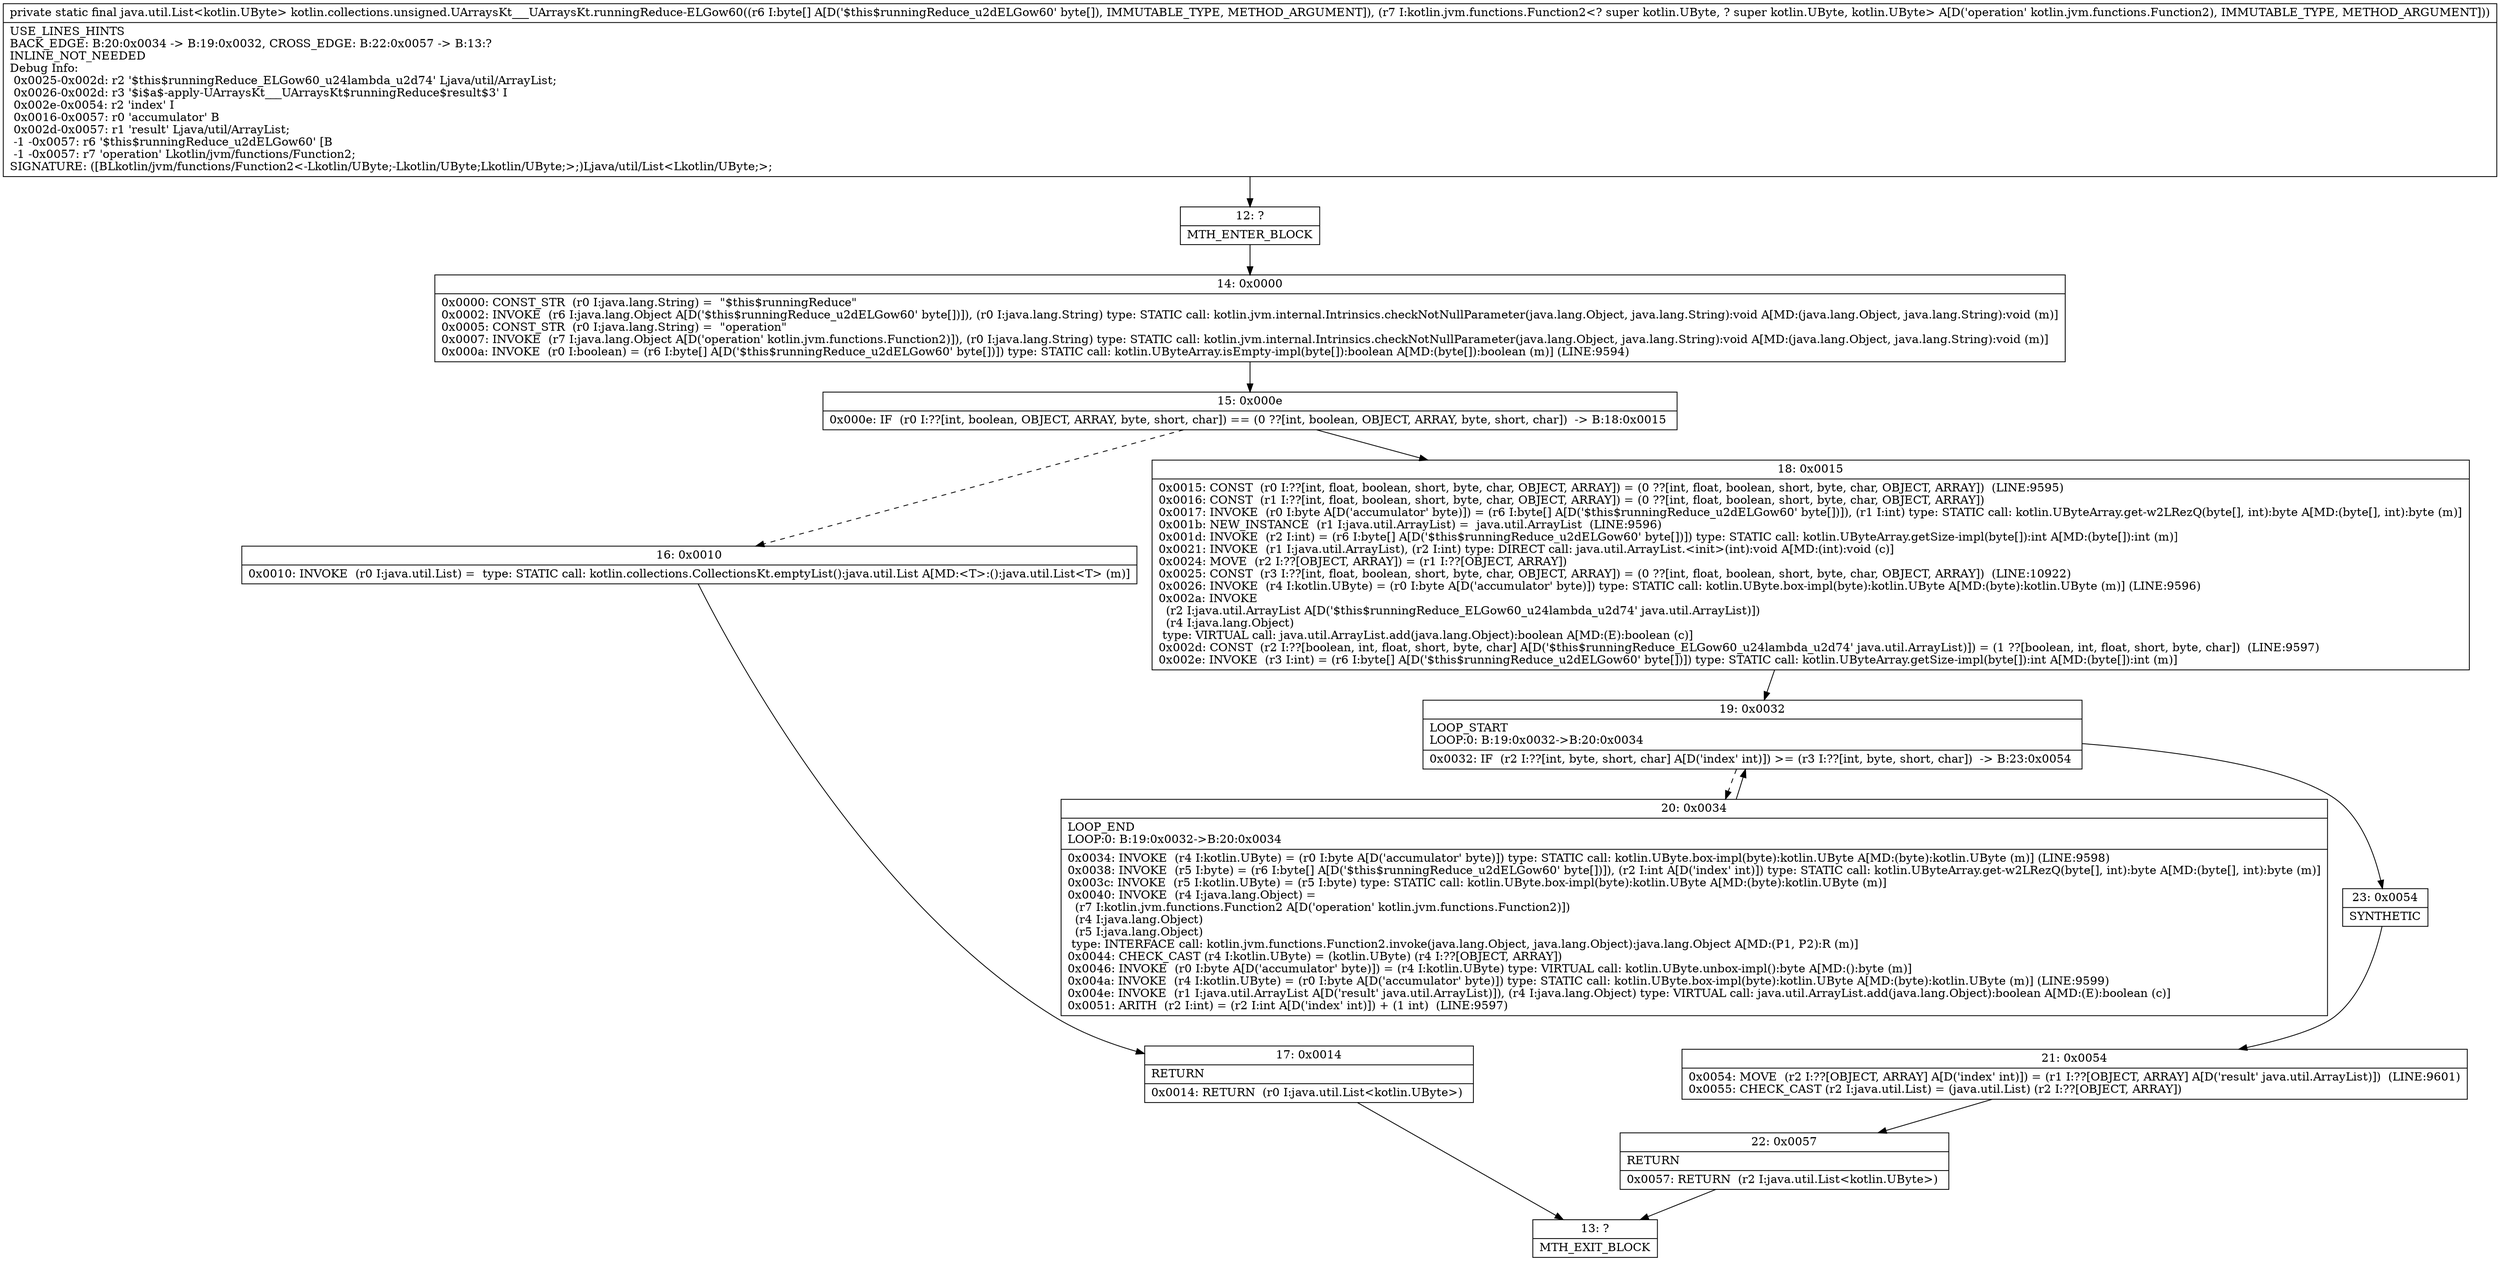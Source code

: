digraph "CFG forkotlin.collections.unsigned.UArraysKt___UArraysKt.runningReduce\-ELGow60([BLkotlin\/jvm\/functions\/Function2;)Ljava\/util\/List;" {
Node_12 [shape=record,label="{12\:\ ?|MTH_ENTER_BLOCK\l}"];
Node_14 [shape=record,label="{14\:\ 0x0000|0x0000: CONST_STR  (r0 I:java.lang.String) =  \"$this$runningReduce\" \l0x0002: INVOKE  (r6 I:java.lang.Object A[D('$this$runningReduce_u2dELGow60' byte[])]), (r0 I:java.lang.String) type: STATIC call: kotlin.jvm.internal.Intrinsics.checkNotNullParameter(java.lang.Object, java.lang.String):void A[MD:(java.lang.Object, java.lang.String):void (m)]\l0x0005: CONST_STR  (r0 I:java.lang.String) =  \"operation\" \l0x0007: INVOKE  (r7 I:java.lang.Object A[D('operation' kotlin.jvm.functions.Function2)]), (r0 I:java.lang.String) type: STATIC call: kotlin.jvm.internal.Intrinsics.checkNotNullParameter(java.lang.Object, java.lang.String):void A[MD:(java.lang.Object, java.lang.String):void (m)]\l0x000a: INVOKE  (r0 I:boolean) = (r6 I:byte[] A[D('$this$runningReduce_u2dELGow60' byte[])]) type: STATIC call: kotlin.UByteArray.isEmpty\-impl(byte[]):boolean A[MD:(byte[]):boolean (m)] (LINE:9594)\l}"];
Node_15 [shape=record,label="{15\:\ 0x000e|0x000e: IF  (r0 I:??[int, boolean, OBJECT, ARRAY, byte, short, char]) == (0 ??[int, boolean, OBJECT, ARRAY, byte, short, char])  \-\> B:18:0x0015 \l}"];
Node_16 [shape=record,label="{16\:\ 0x0010|0x0010: INVOKE  (r0 I:java.util.List) =  type: STATIC call: kotlin.collections.CollectionsKt.emptyList():java.util.List A[MD:\<T\>:():java.util.List\<T\> (m)]\l}"];
Node_17 [shape=record,label="{17\:\ 0x0014|RETURN\l|0x0014: RETURN  (r0 I:java.util.List\<kotlin.UByte\>) \l}"];
Node_13 [shape=record,label="{13\:\ ?|MTH_EXIT_BLOCK\l}"];
Node_18 [shape=record,label="{18\:\ 0x0015|0x0015: CONST  (r0 I:??[int, float, boolean, short, byte, char, OBJECT, ARRAY]) = (0 ??[int, float, boolean, short, byte, char, OBJECT, ARRAY])  (LINE:9595)\l0x0016: CONST  (r1 I:??[int, float, boolean, short, byte, char, OBJECT, ARRAY]) = (0 ??[int, float, boolean, short, byte, char, OBJECT, ARRAY]) \l0x0017: INVOKE  (r0 I:byte A[D('accumulator' byte)]) = (r6 I:byte[] A[D('$this$runningReduce_u2dELGow60' byte[])]), (r1 I:int) type: STATIC call: kotlin.UByteArray.get\-w2LRezQ(byte[], int):byte A[MD:(byte[], int):byte (m)]\l0x001b: NEW_INSTANCE  (r1 I:java.util.ArrayList) =  java.util.ArrayList  (LINE:9596)\l0x001d: INVOKE  (r2 I:int) = (r6 I:byte[] A[D('$this$runningReduce_u2dELGow60' byte[])]) type: STATIC call: kotlin.UByteArray.getSize\-impl(byte[]):int A[MD:(byte[]):int (m)]\l0x0021: INVOKE  (r1 I:java.util.ArrayList), (r2 I:int) type: DIRECT call: java.util.ArrayList.\<init\>(int):void A[MD:(int):void (c)]\l0x0024: MOVE  (r2 I:??[OBJECT, ARRAY]) = (r1 I:??[OBJECT, ARRAY]) \l0x0025: CONST  (r3 I:??[int, float, boolean, short, byte, char, OBJECT, ARRAY]) = (0 ??[int, float, boolean, short, byte, char, OBJECT, ARRAY])  (LINE:10922)\l0x0026: INVOKE  (r4 I:kotlin.UByte) = (r0 I:byte A[D('accumulator' byte)]) type: STATIC call: kotlin.UByte.box\-impl(byte):kotlin.UByte A[MD:(byte):kotlin.UByte (m)] (LINE:9596)\l0x002a: INVOKE  \l  (r2 I:java.util.ArrayList A[D('$this$runningReduce_ELGow60_u24lambda_u2d74' java.util.ArrayList)])\l  (r4 I:java.lang.Object)\l type: VIRTUAL call: java.util.ArrayList.add(java.lang.Object):boolean A[MD:(E):boolean (c)]\l0x002d: CONST  (r2 I:??[boolean, int, float, short, byte, char] A[D('$this$runningReduce_ELGow60_u24lambda_u2d74' java.util.ArrayList)]) = (1 ??[boolean, int, float, short, byte, char])  (LINE:9597)\l0x002e: INVOKE  (r3 I:int) = (r6 I:byte[] A[D('$this$runningReduce_u2dELGow60' byte[])]) type: STATIC call: kotlin.UByteArray.getSize\-impl(byte[]):int A[MD:(byte[]):int (m)]\l}"];
Node_19 [shape=record,label="{19\:\ 0x0032|LOOP_START\lLOOP:0: B:19:0x0032\-\>B:20:0x0034\l|0x0032: IF  (r2 I:??[int, byte, short, char] A[D('index' int)]) \>= (r3 I:??[int, byte, short, char])  \-\> B:23:0x0054 \l}"];
Node_20 [shape=record,label="{20\:\ 0x0034|LOOP_END\lLOOP:0: B:19:0x0032\-\>B:20:0x0034\l|0x0034: INVOKE  (r4 I:kotlin.UByte) = (r0 I:byte A[D('accumulator' byte)]) type: STATIC call: kotlin.UByte.box\-impl(byte):kotlin.UByte A[MD:(byte):kotlin.UByte (m)] (LINE:9598)\l0x0038: INVOKE  (r5 I:byte) = (r6 I:byte[] A[D('$this$runningReduce_u2dELGow60' byte[])]), (r2 I:int A[D('index' int)]) type: STATIC call: kotlin.UByteArray.get\-w2LRezQ(byte[], int):byte A[MD:(byte[], int):byte (m)]\l0x003c: INVOKE  (r5 I:kotlin.UByte) = (r5 I:byte) type: STATIC call: kotlin.UByte.box\-impl(byte):kotlin.UByte A[MD:(byte):kotlin.UByte (m)]\l0x0040: INVOKE  (r4 I:java.lang.Object) = \l  (r7 I:kotlin.jvm.functions.Function2 A[D('operation' kotlin.jvm.functions.Function2)])\l  (r4 I:java.lang.Object)\l  (r5 I:java.lang.Object)\l type: INTERFACE call: kotlin.jvm.functions.Function2.invoke(java.lang.Object, java.lang.Object):java.lang.Object A[MD:(P1, P2):R (m)]\l0x0044: CHECK_CAST (r4 I:kotlin.UByte) = (kotlin.UByte) (r4 I:??[OBJECT, ARRAY]) \l0x0046: INVOKE  (r0 I:byte A[D('accumulator' byte)]) = (r4 I:kotlin.UByte) type: VIRTUAL call: kotlin.UByte.unbox\-impl():byte A[MD:():byte (m)]\l0x004a: INVOKE  (r4 I:kotlin.UByte) = (r0 I:byte A[D('accumulator' byte)]) type: STATIC call: kotlin.UByte.box\-impl(byte):kotlin.UByte A[MD:(byte):kotlin.UByte (m)] (LINE:9599)\l0x004e: INVOKE  (r1 I:java.util.ArrayList A[D('result' java.util.ArrayList)]), (r4 I:java.lang.Object) type: VIRTUAL call: java.util.ArrayList.add(java.lang.Object):boolean A[MD:(E):boolean (c)]\l0x0051: ARITH  (r2 I:int) = (r2 I:int A[D('index' int)]) + (1 int)  (LINE:9597)\l}"];
Node_23 [shape=record,label="{23\:\ 0x0054|SYNTHETIC\l}"];
Node_21 [shape=record,label="{21\:\ 0x0054|0x0054: MOVE  (r2 I:??[OBJECT, ARRAY] A[D('index' int)]) = (r1 I:??[OBJECT, ARRAY] A[D('result' java.util.ArrayList)])  (LINE:9601)\l0x0055: CHECK_CAST (r2 I:java.util.List) = (java.util.List) (r2 I:??[OBJECT, ARRAY]) \l}"];
Node_22 [shape=record,label="{22\:\ 0x0057|RETURN\l|0x0057: RETURN  (r2 I:java.util.List\<kotlin.UByte\>) \l}"];
MethodNode[shape=record,label="{private static final java.util.List\<kotlin.UByte\> kotlin.collections.unsigned.UArraysKt___UArraysKt.runningReduce\-ELGow60((r6 I:byte[] A[D('$this$runningReduce_u2dELGow60' byte[]), IMMUTABLE_TYPE, METHOD_ARGUMENT]), (r7 I:kotlin.jvm.functions.Function2\<? super kotlin.UByte, ? super kotlin.UByte, kotlin.UByte\> A[D('operation' kotlin.jvm.functions.Function2), IMMUTABLE_TYPE, METHOD_ARGUMENT]))  | USE_LINES_HINTS\lBACK_EDGE: B:20:0x0034 \-\> B:19:0x0032, CROSS_EDGE: B:22:0x0057 \-\> B:13:?\lINLINE_NOT_NEEDED\lDebug Info:\l  0x0025\-0x002d: r2 '$this$runningReduce_ELGow60_u24lambda_u2d74' Ljava\/util\/ArrayList;\l  0x0026\-0x002d: r3 '$i$a$\-apply\-UArraysKt___UArraysKt$runningReduce$result$3' I\l  0x002e\-0x0054: r2 'index' I\l  0x0016\-0x0057: r0 'accumulator' B\l  0x002d\-0x0057: r1 'result' Ljava\/util\/ArrayList;\l  \-1 \-0x0057: r6 '$this$runningReduce_u2dELGow60' [B\l  \-1 \-0x0057: r7 'operation' Lkotlin\/jvm\/functions\/Function2;\lSIGNATURE: ([BLkotlin\/jvm\/functions\/Function2\<\-Lkotlin\/UByte;\-Lkotlin\/UByte;Lkotlin\/UByte;\>;)Ljava\/util\/List\<Lkotlin\/UByte;\>;\l}"];
MethodNode -> Node_12;Node_12 -> Node_14;
Node_14 -> Node_15;
Node_15 -> Node_16[style=dashed];
Node_15 -> Node_18;
Node_16 -> Node_17;
Node_17 -> Node_13;
Node_18 -> Node_19;
Node_19 -> Node_20[style=dashed];
Node_19 -> Node_23;
Node_20 -> Node_19;
Node_23 -> Node_21;
Node_21 -> Node_22;
Node_22 -> Node_13;
}

